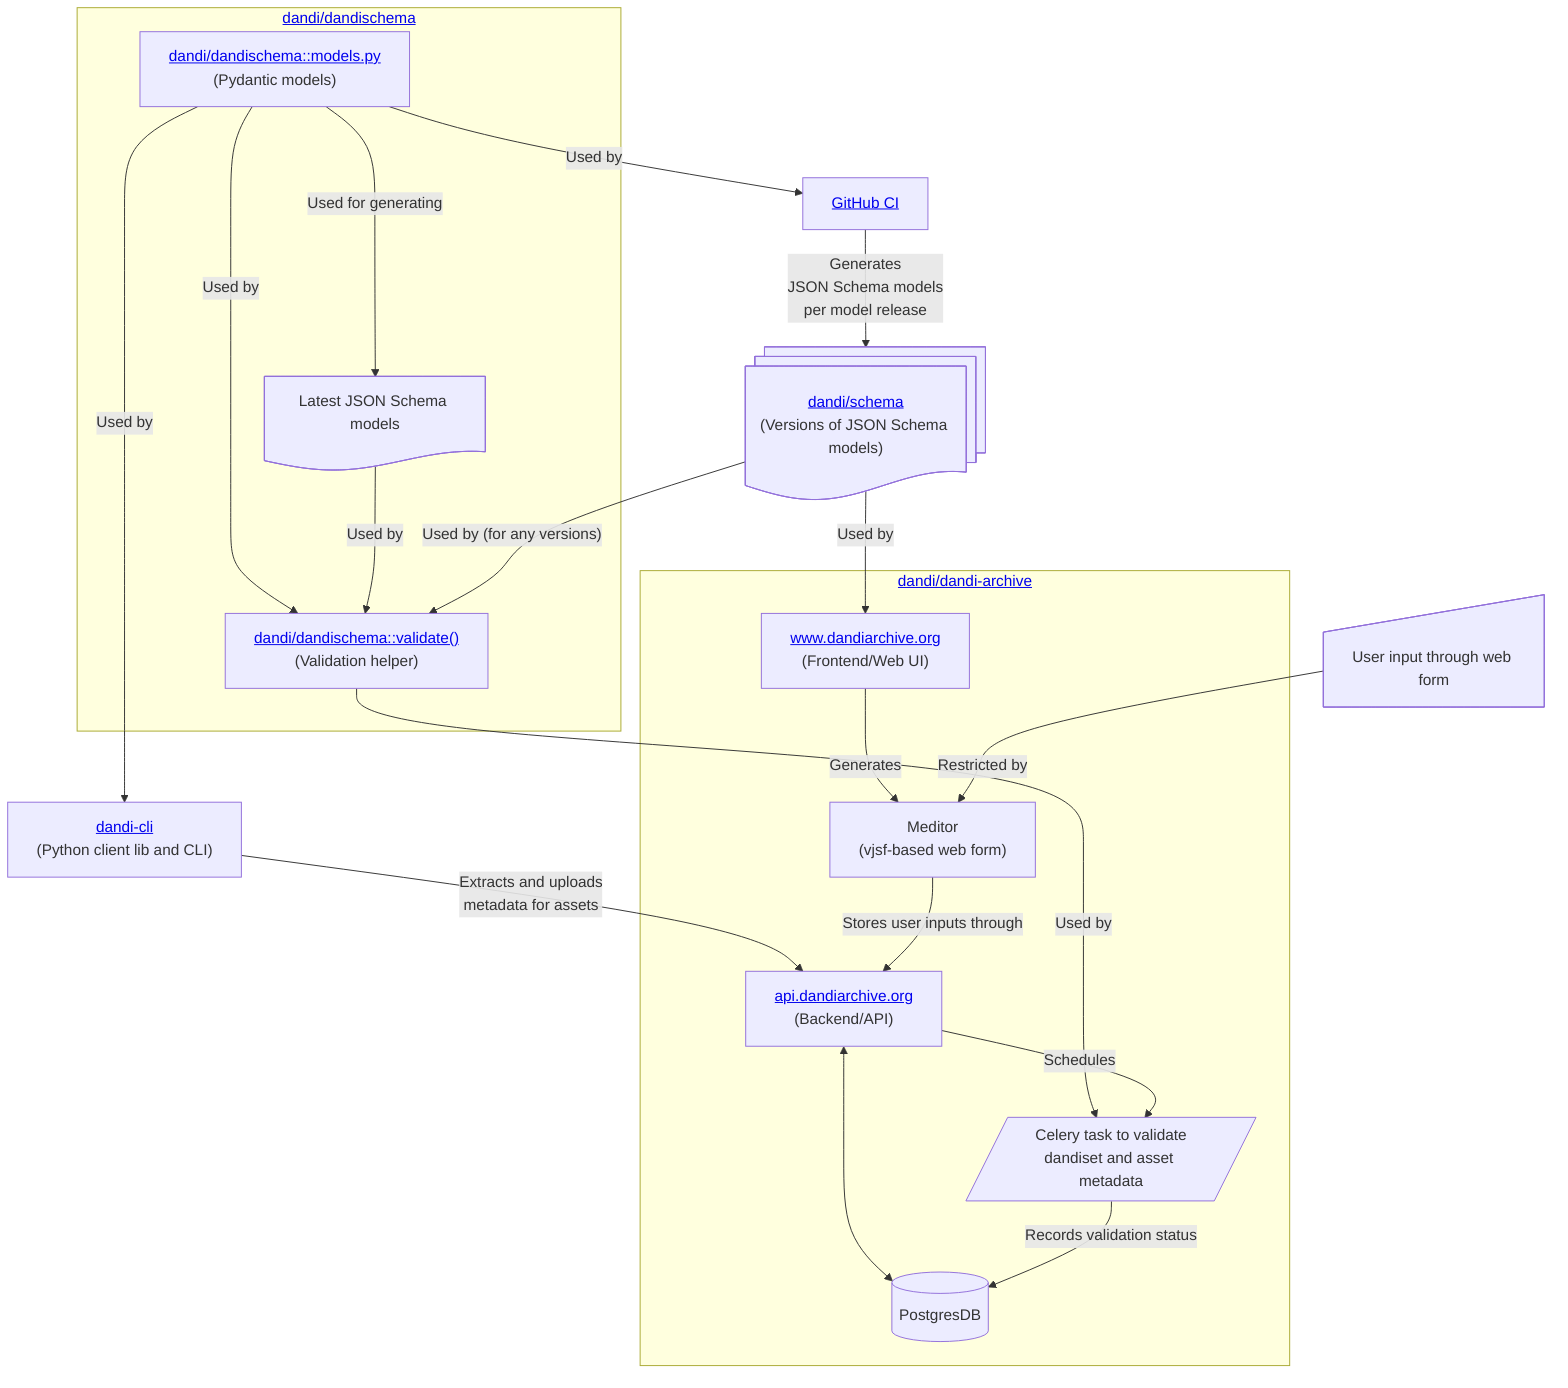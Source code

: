 ---
config:
  layout: dagre
---
flowchart TD
    subgraph subGraph0["<a href=https://github.com/dandi/dandi-schema>dandi/dandischema</a>"]
        dandi_pydantic@{ label: "<a href=\"https://github.com/dandi/dandi-schema/blob/master/dandischema/models.py\">dandi/dandischema::models.py</a><br>(Pydantic models)" }
        dandi_validate@{ label: "<a href=\"https://github.com/dandi/dandi-schema/blob/c3007768e002c9f51ea37b5e6b3628f7f7f20943/dandischema/metadata.py#L195\">dandi/dandischema::validate()</a><br>(Validation helper)" }
        dandi_json_runtime["Latest JSON Schema models"]
    end
    subgraph subGraph1["<a href=https://github.com/dandi/dandi-archive>dandi/dandi-archive</a>"]
        dandi_archive_db[("PostgresDB")]
        dandi_archive_backend@{ label: "<a href=\"https://api.dandiarchive.org\">api.dandiarchive.org</a><br>(Backend/API)" }
        dandi_archive_frontend@{ label: "<a href=\"https://www.dandiarchive.org\">www.dandiarchive.org</a><br>(Frontend/Web UI)" }
        meditor["Meditor<br>(vjsf-based web form)"]
        dandi_archive_validate[/"Celery task to validate<br>dandiset and asset metadata"/]
    end

    %% nodes
    dandi_cli@{ label: "<a href=\"https://github.com/dandi/dandi-cli\">dandi-cli</a><br>(Python client lib and CLI)" }
    ci@{ label: "<a href=\"https://github.com/dandi/dandi-schema/blob/master/.github/workflows/release.yml\">GitHub CI</a>" }
    dandi_json@{ label: "<a href=\"https://github.com/dandi/schema\">dandi/schema</a><br>(Versions of JSON Schema models)" }

    %% edges
    dandi_pydantic -- Used by --> dandi_cli & dandi_validate & ci
    dandi_pydantic -- Used for generating --> dandi_json_runtime
    dandi_json_runtime -- Used by --> dandi_validate
    ci -- Generates<br> JSON Schema models<br> per model release --> dandi_json
    dandi_json -- Used by (for any versions) --> dandi_validate
    dandi_json -- Used by --> dandi_archive_frontend
    dandi_validate -- Used by --> dandi_archive_validate
    dandi_archive_backend -- Schedules --> dandi_archive_validate
    dandi_archive_backend <---> dandi_archive_db
    dandi_cli -- Extracts and uploads<br>metadata for assets --> dandi_archive_backend
    dandi_archive_frontend -- Generates --> meditor
    web_input["User input through web form"] -- Restricted by --> meditor
    meditor -- Stores user inputs through --> dandi_archive_backend
    dandi_archive_validate -- Records validation status --> dandi_archive_db

    %% styles
    dandi_json@{ shape: docs}
    dandi_cli@{ shape: rect}
    ci@{ shape: rect}
    web_input@{ shape: manual-input}
    dandi_pydantic@{ shape: rect}
    dandi_validate@{ shape: rect}
    dandi_json_runtime@{ shape: doc}
    dandi_archive_backend@{ shape: rect}
    dandi_archive_frontend@{ shape: rect}